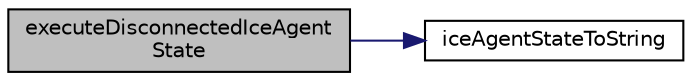digraph "executeDisconnectedIceAgentState"
{
 // LATEX_PDF_SIZE
  edge [fontname="Helvetica",fontsize="10",labelfontname="Helvetica",labelfontsize="10"];
  node [fontname="Helvetica",fontsize="10",shape=record];
  rankdir="LR";
  Node1 [label="executeDisconnectedIceAgent\lState",height=0.2,width=0.4,color="black", fillcolor="grey75", style="filled", fontcolor="black",tooltip=" "];
  Node1 -> Node2 [color="midnightblue",fontsize="10",style="solid",fontname="Helvetica"];
  Node2 [label="iceAgentStateToString",height=0.2,width=0.4,color="black", fillcolor="white", style="filled",URL="$IceAgentStateMachine_8c.html#ae29d420617b311b153823cf853b68d8e",tooltip=" "];
}
